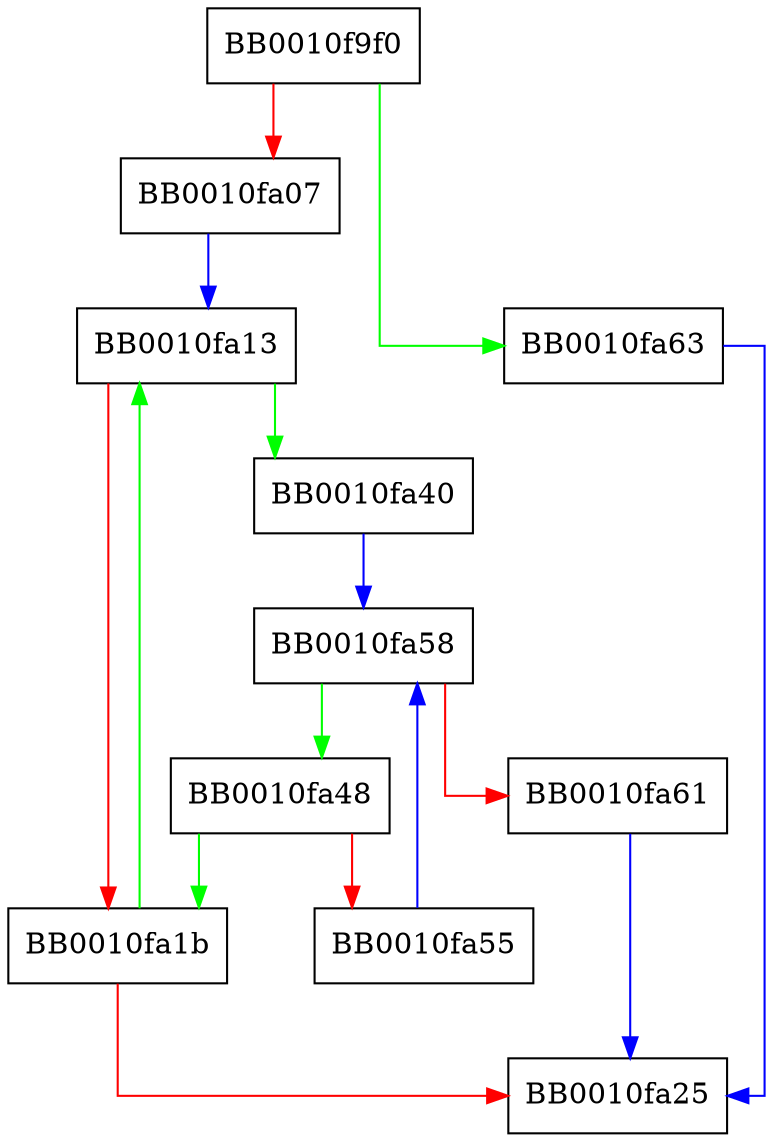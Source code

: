 digraph FUN_0010f9f0 {
  node [shape="box"];
  graph [splines=ortho];
  BB0010f9f0 -> BB0010fa63 [color="green"];
  BB0010f9f0 -> BB0010fa07 [color="red"];
  BB0010fa07 -> BB0010fa13 [color="blue"];
  BB0010fa13 -> BB0010fa40 [color="green"];
  BB0010fa13 -> BB0010fa1b [color="red"];
  BB0010fa1b -> BB0010fa13 [color="green"];
  BB0010fa1b -> BB0010fa25 [color="red"];
  BB0010fa40 -> BB0010fa58 [color="blue"];
  BB0010fa48 -> BB0010fa1b [color="green"];
  BB0010fa48 -> BB0010fa55 [color="red"];
  BB0010fa55 -> BB0010fa58 [color="blue"];
  BB0010fa58 -> BB0010fa48 [color="green"];
  BB0010fa58 -> BB0010fa61 [color="red"];
  BB0010fa61 -> BB0010fa25 [color="blue"];
  BB0010fa63 -> BB0010fa25 [color="blue"];
}